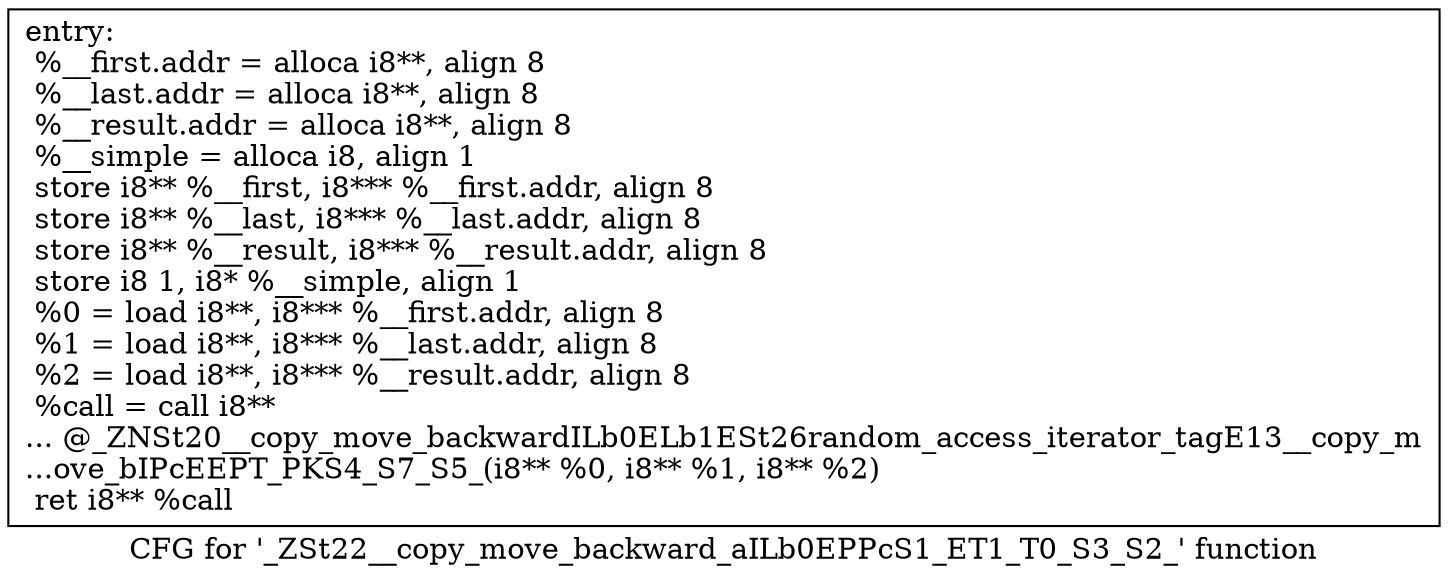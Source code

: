 digraph "CFG for '_ZSt22__copy_move_backward_aILb0EPPcS1_ET1_T0_S3_S2_' function" {
	label="CFG for '_ZSt22__copy_move_backward_aILb0EPPcS1_ET1_T0_S3_S2_' function";

	Node0x6b816d0 [shape=record,label="{entry:\l  %__first.addr = alloca i8**, align 8\l  %__last.addr = alloca i8**, align 8\l  %__result.addr = alloca i8**, align 8\l  %__simple = alloca i8, align 1\l  store i8** %__first, i8*** %__first.addr, align 8\l  store i8** %__last, i8*** %__last.addr, align 8\l  store i8** %__result, i8*** %__result.addr, align 8\l  store i8 1, i8* %__simple, align 1\l  %0 = load i8**, i8*** %__first.addr, align 8\l  %1 = load i8**, i8*** %__last.addr, align 8\l  %2 = load i8**, i8*** %__result.addr, align 8\l  %call = call i8**\l... @_ZNSt20__copy_move_backwardILb0ELb1ESt26random_access_iterator_tagE13__copy_m\l...ove_bIPcEEPT_PKS4_S7_S5_(i8** %0, i8** %1, i8** %2)\l  ret i8** %call\l}"];
}
